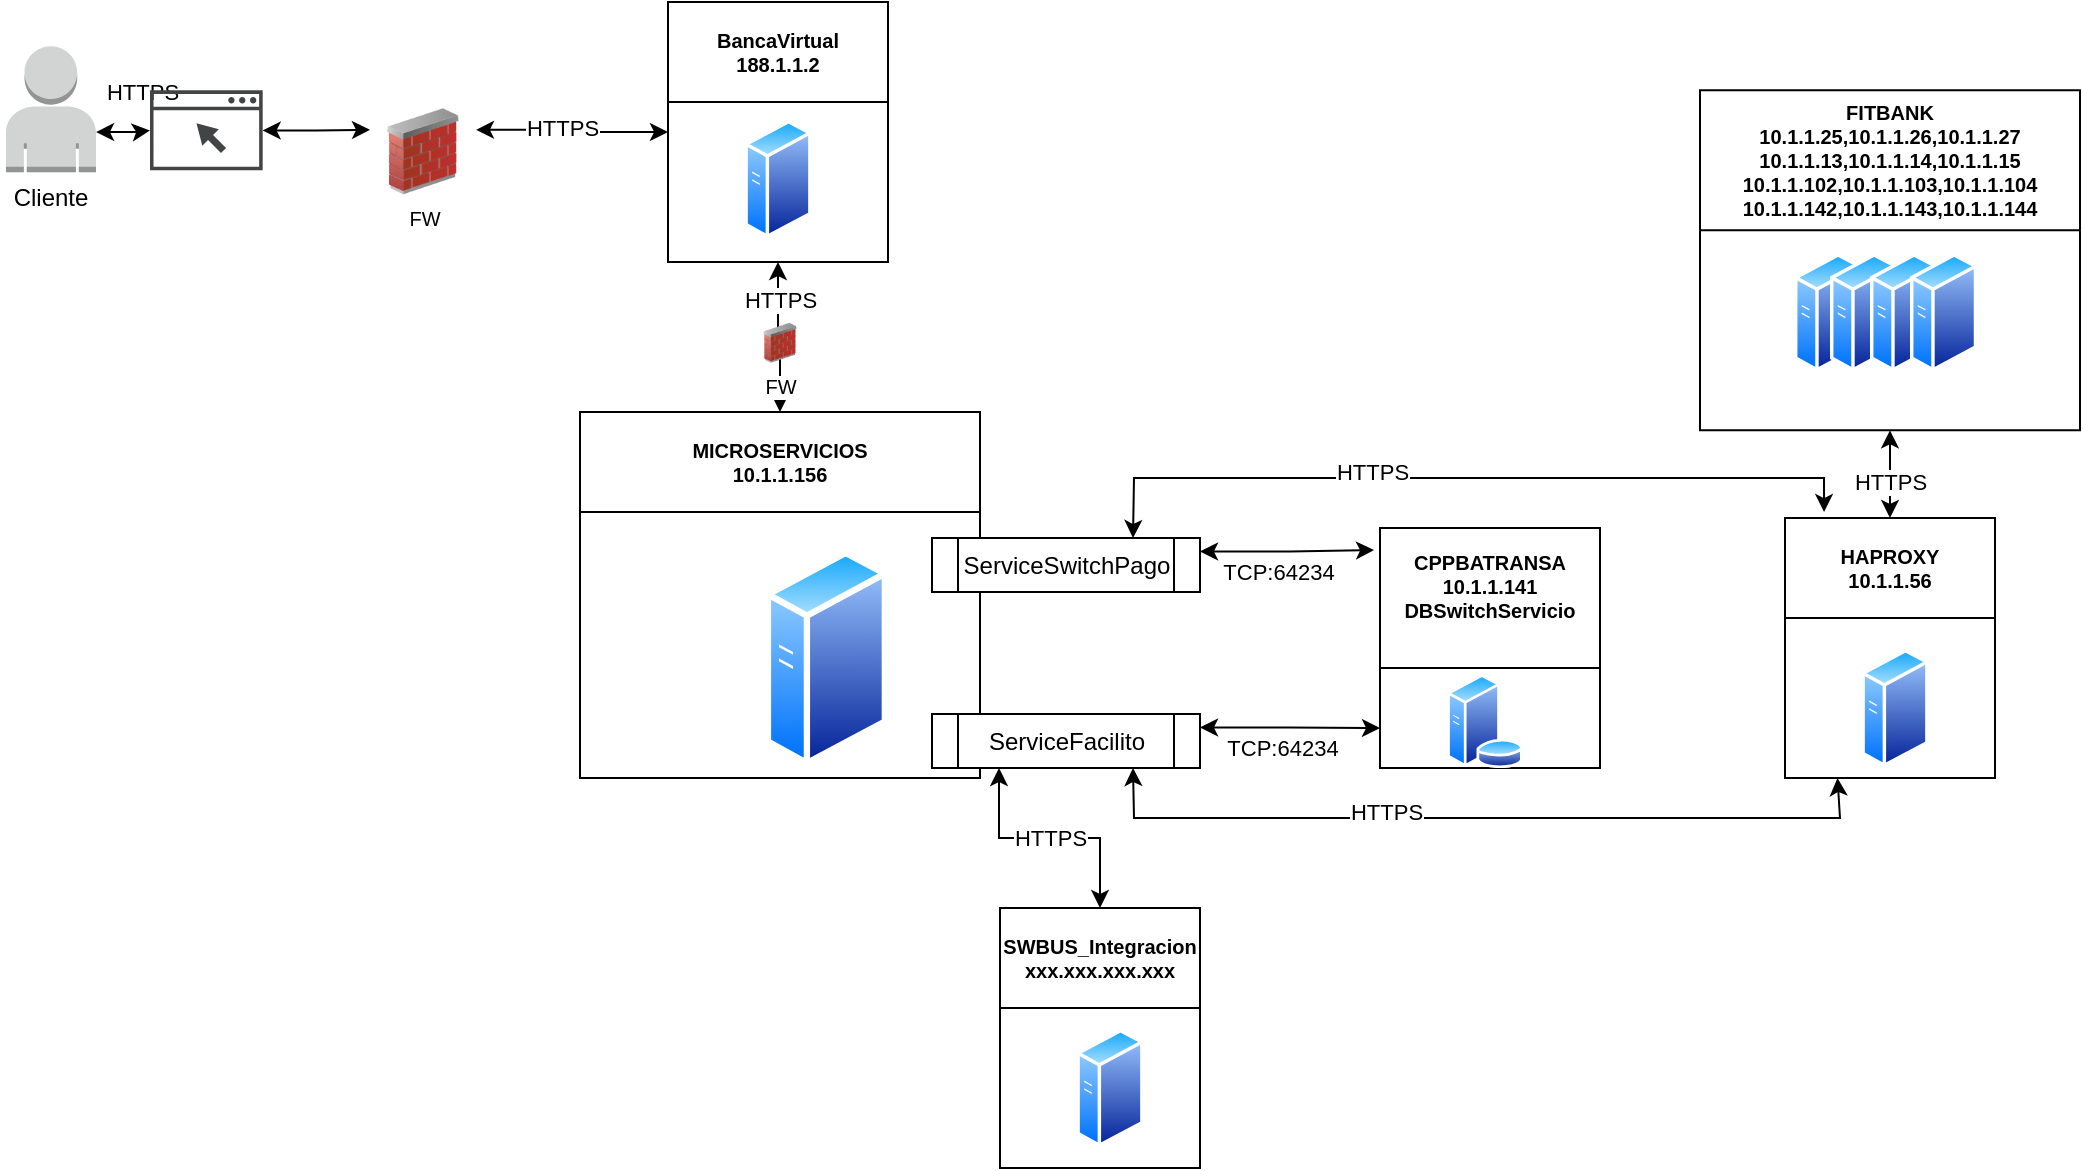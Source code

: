 <mxfile version="21.2.1" type="github">
  <diagram name="Page-1" id="cdJFgnRZKSv7TjTgte76">
    <mxGraphModel dx="924" dy="347" grid="1" gridSize="10" guides="1" tooltips="1" connect="1" arrows="1" fold="1" page="1" pageScale="1" pageWidth="850" pageHeight="1100" math="0" shadow="0">
      <root>
        <mxCell id="0" />
        <mxCell id="1" parent="0" />
        <mxCell id="kGz52Ocv0qRSrAAiTenu-2" style="edgeStyle=orthogonalEdgeStyle;rounded=0;orthogonalLoop=1;jettySize=auto;html=1;exitX=1;exitY=0.25;exitDx=0;exitDy=0;startArrow=classic;startFill=1;entryX=0;entryY=0.5;entryDx=0;entryDy=0;" edge="1" parent="1" source="kGz52Ocv0qRSrAAiTenu-5" target="kGz52Ocv0qRSrAAiTenu-16">
          <mxGeometry relative="1" as="geometry">
            <mxPoint x="511" y="185" as="targetPoint" />
          </mxGeometry>
        </mxCell>
        <mxCell id="kGz52Ocv0qRSrAAiTenu-3" value="HTTPS" style="edgeLabel;html=1;align=center;verticalAlign=middle;resizable=0;points=[];" vertex="1" connectable="0" parent="kGz52Ocv0qRSrAAiTenu-2">
          <mxGeometry x="-0.12" y="1" relative="1" as="geometry">
            <mxPoint as="offset" />
          </mxGeometry>
        </mxCell>
        <mxCell id="kGz52Ocv0qRSrAAiTenu-4" value="HTTPS" style="edgeLabel;html=1;align=center;verticalAlign=middle;resizable=0;points=[];" vertex="1" connectable="0" parent="kGz52Ocv0qRSrAAiTenu-2">
          <mxGeometry x="-0.12" y="1" relative="1" as="geometry">
            <mxPoint x="-210" y="-18" as="offset" />
          </mxGeometry>
        </mxCell>
        <mxCell id="kGz52Ocv0qRSrAAiTenu-5" value="FW" style="image;html=1;image=img/lib/clip_art/networking/Firewall_02_128x128.png;fontSize=10;" vertex="1" parent="1">
          <mxGeometry x="195" y="95.17" width="53" height="43" as="geometry" />
        </mxCell>
        <mxCell id="kGz52Ocv0qRSrAAiTenu-6" value="MICROSERVICIOS&#xa;10.1.1.156" style="swimlane;startSize=50;fontSize=10;" vertex="1" parent="1">
          <mxGeometry x="300" y="247" width="200" height="183" as="geometry">
            <mxRectangle x="310" y="150" width="130" height="23" as="alternateBounds" />
          </mxGeometry>
        </mxCell>
        <mxCell id="kGz52Ocv0qRSrAAiTenu-7" value="" style="aspect=fixed;perimeter=ellipsePerimeter;html=1;align=center;shadow=0;dashed=0;spacingTop=3;image;image=img/lib/active_directory/generic_server.svg;fontSize=10;" vertex="1" parent="kGz52Ocv0qRSrAAiTenu-6">
          <mxGeometry x="92.4" y="68" width="61.6" height="110" as="geometry" />
        </mxCell>
        <mxCell id="kGz52Ocv0qRSrAAiTenu-8" style="edgeStyle=orthogonalEdgeStyle;rounded=0;orthogonalLoop=1;jettySize=auto;html=1;exitX=1;exitY=0.68;exitDx=0;exitDy=0;exitPerimeter=0;startArrow=classic;startFill=1;" edge="1" parent="1" source="kGz52Ocv0qRSrAAiTenu-12" target="kGz52Ocv0qRSrAAiTenu-10">
          <mxGeometry relative="1" as="geometry" />
        </mxCell>
        <mxCell id="kGz52Ocv0qRSrAAiTenu-9" style="edgeStyle=orthogonalEdgeStyle;rounded=0;orthogonalLoop=1;jettySize=auto;html=1;entryX=0;entryY=0.25;entryDx=0;entryDy=0;startArrow=classic;startFill=1;" edge="1" parent="1" source="kGz52Ocv0qRSrAAiTenu-10" target="kGz52Ocv0qRSrAAiTenu-5">
          <mxGeometry relative="1" as="geometry" />
        </mxCell>
        <mxCell id="kGz52Ocv0qRSrAAiTenu-10" value="" style="sketch=0;pointerEvents=1;shadow=0;dashed=0;html=1;strokeColor=none;fillColor=#434445;aspect=fixed;labelPosition=center;verticalLabelPosition=bottom;verticalAlign=top;align=center;outlineConnect=0;shape=mxgraph.vvd.web_browser;" vertex="1" parent="1">
          <mxGeometry x="85" y="86.17" width="56.34" height="40" as="geometry" />
        </mxCell>
        <mxCell id="kGz52Ocv0qRSrAAiTenu-11" value="" style="group" vertex="1" connectable="0" parent="1">
          <mxGeometry x="10" y="64.17" width="50" height="86" as="geometry" />
        </mxCell>
        <mxCell id="kGz52Ocv0qRSrAAiTenu-12" value="" style="outlineConnect=0;dashed=0;verticalLabelPosition=bottom;verticalAlign=top;align=center;html=1;shape=mxgraph.aws3.user;fillColor=#D2D3D3;gradientColor=none;" vertex="1" parent="kGz52Ocv0qRSrAAiTenu-11">
          <mxGeometry x="3" width="45" height="63" as="geometry" />
        </mxCell>
        <mxCell id="kGz52Ocv0qRSrAAiTenu-13" value="Cliente" style="text;html=1;align=center;verticalAlign=middle;resizable=0;points=[];autosize=1;strokeColor=none;fillColor=none;" vertex="1" parent="kGz52Ocv0qRSrAAiTenu-11">
          <mxGeometry y="66" width="50" height="20" as="geometry" />
        </mxCell>
        <mxCell id="kGz52Ocv0qRSrAAiTenu-14" style="edgeStyle=orthogonalEdgeStyle;rounded=0;orthogonalLoop=1;jettySize=auto;html=1;exitX=0.5;exitY=1;exitDx=0;exitDy=0;entryX=0.5;entryY=0;entryDx=0;entryDy=0;startArrow=classic;startFill=1;" edge="1" parent="1" source="kGz52Ocv0qRSrAAiTenu-16" target="kGz52Ocv0qRSrAAiTenu-6">
          <mxGeometry relative="1" as="geometry" />
        </mxCell>
        <mxCell id="kGz52Ocv0qRSrAAiTenu-15" value="HTTPS" style="edgeLabel;html=1;align=center;verticalAlign=middle;resizable=0;points=[];" vertex="1" connectable="0" parent="kGz52Ocv0qRSrAAiTenu-14">
          <mxGeometry x="0.13" y="-2" relative="1" as="geometry">
            <mxPoint x="2" y="-23" as="offset" />
          </mxGeometry>
        </mxCell>
        <mxCell id="kGz52Ocv0qRSrAAiTenu-16" value="BancaVirtual&#xa;188.1.1.2" style="swimlane;startSize=50;fontSize=10;" vertex="1" parent="1">
          <mxGeometry x="344" y="42" width="110" height="130" as="geometry">
            <mxRectangle x="310" y="150" width="130" height="23" as="alternateBounds" />
          </mxGeometry>
        </mxCell>
        <mxCell id="kGz52Ocv0qRSrAAiTenu-17" value="" style="aspect=fixed;perimeter=ellipsePerimeter;html=1;align=center;shadow=0;dashed=0;spacingTop=3;image;image=img/lib/active_directory/generic_server.svg;fontSize=10;" vertex="1" parent="kGz52Ocv0qRSrAAiTenu-16">
          <mxGeometry x="38.2" y="58.5" width="33.6" height="60" as="geometry" />
        </mxCell>
        <mxCell id="kGz52Ocv0qRSrAAiTenu-21" value="&#xa;SWBUS_Integracion&#xa;xxx.xxx.xxx.xxx&#xa;" style="swimlane;startSize=50;fontSize=10;" vertex="1" parent="1">
          <mxGeometry x="510" y="495" width="100" height="130" as="geometry">
            <mxRectangle x="310" y="150" width="130" height="23" as="alternateBounds" />
          </mxGeometry>
        </mxCell>
        <mxCell id="kGz52Ocv0qRSrAAiTenu-22" value="" style="aspect=fixed;perimeter=ellipsePerimeter;html=1;align=center;shadow=0;dashed=0;spacingTop=3;image;image=img/lib/active_directory/generic_server.svg;fontSize=10;" vertex="1" parent="kGz52Ocv0qRSrAAiTenu-21">
          <mxGeometry x="38.2" y="60" width="33.6" height="60" as="geometry" />
        </mxCell>
        <mxCell id="kGz52Ocv0qRSrAAiTenu-23" value="HTTPS" style="edgeStyle=orthogonalEdgeStyle;rounded=0;orthogonalLoop=1;jettySize=auto;html=1;exitX=0.5;exitY=0;exitDx=0;exitDy=0;startArrow=classic;startFill=1;entryX=0.25;entryY=1;entryDx=0;entryDy=0;" edge="1" parent="1" source="kGz52Ocv0qRSrAAiTenu-21" target="kGz52Ocv0qRSrAAiTenu-29">
          <mxGeometry relative="1" as="geometry">
            <mxPoint x="161" y="302.5" as="sourcePoint" />
            <mxPoint x="271" y="360" as="targetPoint" />
          </mxGeometry>
        </mxCell>
        <mxCell id="kGz52Ocv0qRSrAAiTenu-29" value="ServiceFacilito" style="shape=process;whiteSpace=wrap;html=1;backgroundOutline=1;" vertex="1" parent="1">
          <mxGeometry x="476" y="398" width="134" height="27" as="geometry" />
        </mxCell>
        <mxCell id="kGz52Ocv0qRSrAAiTenu-30" value="ServiceSwitchPago" style="shape=process;whiteSpace=wrap;html=1;backgroundOutline=1;" vertex="1" parent="1">
          <mxGeometry x="476" y="310" width="134" height="27" as="geometry" />
        </mxCell>
        <mxCell id="kGz52Ocv0qRSrAAiTenu-33" value="FW" style="image;html=1;image=img/lib/clip_art/networking/Firewall_02_128x128.png;fontSize=10;" vertex="1" parent="1">
          <mxGeometry x="385.5" y="202.42" width="29" height="20" as="geometry" />
        </mxCell>
        <mxCell id="kGz52Ocv0qRSrAAiTenu-38" value="FITBANK&#xa;10.1.1.25,10.1.1.26,10.1.1.27&#xa;10.1.1.13,10.1.1.14,10.1.1.15&#xa;10.1.1.102,10.1.1.103,10.1.1.104&#xa;10.1.1.142,10.1.1.143,10.1.1.144" style="swimlane;startSize=70;fontSize=10;" vertex="1" parent="1">
          <mxGeometry x="860" y="86.17" width="190" height="170" as="geometry">
            <mxRectangle x="310" y="150" width="130" height="23" as="alternateBounds" />
          </mxGeometry>
        </mxCell>
        <mxCell id="kGz52Ocv0qRSrAAiTenu-39" value="" style="aspect=fixed;perimeter=ellipsePerimeter;html=1;align=center;shadow=0;dashed=0;spacingTop=3;image;image=img/lib/active_directory/generic_server.svg;fontSize=10;" vertex="1" parent="kGz52Ocv0qRSrAAiTenu-38">
          <mxGeometry x="47" y="81" width="33.6" height="60" as="geometry" />
        </mxCell>
        <mxCell id="kGz52Ocv0qRSrAAiTenu-40" value="" style="aspect=fixed;perimeter=ellipsePerimeter;html=1;align=center;shadow=0;dashed=0;spacingTop=3;image;image=img/lib/active_directory/generic_server.svg;fontSize=10;" vertex="1" parent="kGz52Ocv0qRSrAAiTenu-38">
          <mxGeometry x="65" y="81" width="33.6" height="60" as="geometry" />
        </mxCell>
        <mxCell id="kGz52Ocv0qRSrAAiTenu-41" value="" style="aspect=fixed;perimeter=ellipsePerimeter;html=1;align=center;shadow=0;dashed=0;spacingTop=3;image;image=img/lib/active_directory/generic_server.svg;fontSize=10;" vertex="1" parent="kGz52Ocv0qRSrAAiTenu-38">
          <mxGeometry x="85" y="81" width="33.6" height="60" as="geometry" />
        </mxCell>
        <mxCell id="kGz52Ocv0qRSrAAiTenu-42" value="" style="aspect=fixed;perimeter=ellipsePerimeter;html=1;align=center;shadow=0;dashed=0;spacingTop=3;image;image=img/lib/active_directory/generic_server.svg;fontSize=10;" vertex="1" parent="kGz52Ocv0qRSrAAiTenu-38">
          <mxGeometry x="105" y="81" width="33.6" height="60" as="geometry" />
        </mxCell>
        <mxCell id="kGz52Ocv0qRSrAAiTenu-43" style="edgeStyle=orthogonalEdgeStyle;rounded=0;orthogonalLoop=1;jettySize=auto;html=1;entryX=0.5;entryY=1;entryDx=0;entryDy=0;startArrow=classic;startFill=1;" edge="1" parent="1" source="kGz52Ocv0qRSrAAiTenu-45" target="kGz52Ocv0qRSrAAiTenu-38">
          <mxGeometry relative="1" as="geometry">
            <mxPoint x="942.5" y="170" as="targetPoint" />
          </mxGeometry>
        </mxCell>
        <mxCell id="kGz52Ocv0qRSrAAiTenu-44" value="HTTPS" style="edgeLabel;html=1;align=center;verticalAlign=middle;resizable=0;points=[];" vertex="1" connectable="0" parent="kGz52Ocv0qRSrAAiTenu-43">
          <mxGeometry x="-0.181" y="1" relative="1" as="geometry">
            <mxPoint x="1" as="offset" />
          </mxGeometry>
        </mxCell>
        <mxCell id="kGz52Ocv0qRSrAAiTenu-45" value="HAPROXY&#xa;10.1.1.56" style="swimlane;startSize=50;fontSize=10;" vertex="1" parent="1">
          <mxGeometry x="902.5" y="300" width="105" height="130" as="geometry">
            <mxRectangle x="310" y="150" width="130" height="23" as="alternateBounds" />
          </mxGeometry>
        </mxCell>
        <mxCell id="kGz52Ocv0qRSrAAiTenu-46" value="" style="aspect=fixed;perimeter=ellipsePerimeter;html=1;align=center;shadow=0;dashed=0;spacingTop=3;image;image=img/lib/active_directory/generic_server.svg;fontSize=10;" vertex="1" parent="kGz52Ocv0qRSrAAiTenu-45">
          <mxGeometry x="38.2" y="65" width="33.6" height="60" as="geometry" />
        </mxCell>
        <mxCell id="kGz52Ocv0qRSrAAiTenu-47" style="edgeStyle=orthogonalEdgeStyle;rounded=0;orthogonalLoop=1;jettySize=auto;html=1;exitX=1;exitY=0.25;exitDx=0;exitDy=0;entryX=-0.027;entryY=0.092;entryDx=0;entryDy=0;startArrow=classic;startFill=1;entryPerimeter=0;" edge="1" parent="1" target="kGz52Ocv0qRSrAAiTenu-49" source="kGz52Ocv0qRSrAAiTenu-30">
          <mxGeometry relative="1" as="geometry">
            <mxPoint x="660" y="550" as="sourcePoint" />
          </mxGeometry>
        </mxCell>
        <mxCell id="kGz52Ocv0qRSrAAiTenu-48" value="TCP:64234" style="edgeLabel;html=1;align=center;verticalAlign=middle;resizable=0;points=[];" vertex="1" connectable="0" parent="kGz52Ocv0qRSrAAiTenu-47">
          <mxGeometry x="-0.041" relative="1" as="geometry">
            <mxPoint x="-3" y="10" as="offset" />
          </mxGeometry>
        </mxCell>
        <mxCell id="kGz52Ocv0qRSrAAiTenu-49" value="CPPBATRANSA&#xa;10.1.1.141&#xa;DBSwitchServicio&#xa;" style="swimlane;startSize=70;fontSize=10;" vertex="1" parent="1">
          <mxGeometry x="700" y="305" width="110" height="120" as="geometry">
            <mxRectangle x="310" y="150" width="130" height="23" as="alternateBounds" />
          </mxGeometry>
        </mxCell>
        <mxCell id="kGz52Ocv0qRSrAAiTenu-50" value="" style="aspect=fixed;perimeter=ellipsePerimeter;html=1;align=center;shadow=0;dashed=0;spacingTop=3;image;image=img/lib/active_directory/database_server.svg;" vertex="1" parent="kGz52Ocv0qRSrAAiTenu-49">
          <mxGeometry x="33.2" y="73" width="38.54" height="47" as="geometry" />
        </mxCell>
        <mxCell id="kGz52Ocv0qRSrAAiTenu-51" style="rounded=0;orthogonalLoop=1;jettySize=auto;html=1;startArrow=classic;startFill=1;exitX=0.75;exitY=1;exitDx=0;exitDy=0;entryX=0.25;entryY=1;entryDx=0;entryDy=0;" edge="1" parent="1" source="kGz52Ocv0qRSrAAiTenu-29" target="kGz52Ocv0qRSrAAiTenu-45">
          <mxGeometry relative="1" as="geometry">
            <mxPoint x="609" y="379" as="sourcePoint" />
            <mxPoint x="920" y="430" as="targetPoint" />
            <Array as="points">
              <mxPoint x="577" y="450" />
              <mxPoint x="930" y="450" />
            </Array>
          </mxGeometry>
        </mxCell>
        <mxCell id="kGz52Ocv0qRSrAAiTenu-52" value="HTTPS" style="edgeLabel;html=1;align=center;verticalAlign=middle;resizable=0;points=[];" vertex="1" connectable="0" parent="kGz52Ocv0qRSrAAiTenu-51">
          <mxGeometry x="-0.299" y="3" relative="1" as="geometry">
            <mxPoint x="11" as="offset" />
          </mxGeometry>
        </mxCell>
        <mxCell id="kGz52Ocv0qRSrAAiTenu-53" style="rounded=0;orthogonalLoop=1;jettySize=auto;html=1;startArrow=classic;startFill=1;exitX=0.75;exitY=0;exitDx=0;exitDy=0;entryX=0.186;entryY=-0.023;entryDx=0;entryDy=0;entryPerimeter=0;" edge="1" parent="1" source="kGz52Ocv0qRSrAAiTenu-30" target="kGz52Ocv0qRSrAAiTenu-45">
          <mxGeometry relative="1" as="geometry">
            <mxPoint x="620" y="390" as="sourcePoint" />
            <mxPoint x="913" y="362" as="targetPoint" />
            <Array as="points">
              <mxPoint x="577" y="280" />
              <mxPoint x="922" y="280" />
            </Array>
          </mxGeometry>
        </mxCell>
        <mxCell id="kGz52Ocv0qRSrAAiTenu-54" value="HTTPS" style="edgeLabel;html=1;align=center;verticalAlign=middle;resizable=0;points=[];" vertex="1" connectable="0" parent="kGz52Ocv0qRSrAAiTenu-53">
          <mxGeometry x="-0.299" y="3" relative="1" as="geometry">
            <mxPoint x="11" as="offset" />
          </mxGeometry>
        </mxCell>
        <mxCell id="kGz52Ocv0qRSrAAiTenu-55" style="edgeStyle=orthogonalEdgeStyle;rounded=0;orthogonalLoop=1;jettySize=auto;html=1;exitX=1;exitY=0.25;exitDx=0;exitDy=0;startArrow=classic;startFill=1;" edge="1" parent="1" source="kGz52Ocv0qRSrAAiTenu-29">
          <mxGeometry relative="1" as="geometry">
            <mxPoint x="620" y="327" as="sourcePoint" />
            <mxPoint x="700" y="405" as="targetPoint" />
          </mxGeometry>
        </mxCell>
        <mxCell id="kGz52Ocv0qRSrAAiTenu-56" value="TCP:64234" style="edgeLabel;html=1;align=center;verticalAlign=middle;resizable=0;points=[];" vertex="1" connectable="0" parent="kGz52Ocv0qRSrAAiTenu-55">
          <mxGeometry x="-0.041" relative="1" as="geometry">
            <mxPoint x="-3" y="10" as="offset" />
          </mxGeometry>
        </mxCell>
      </root>
    </mxGraphModel>
  </diagram>
</mxfile>
